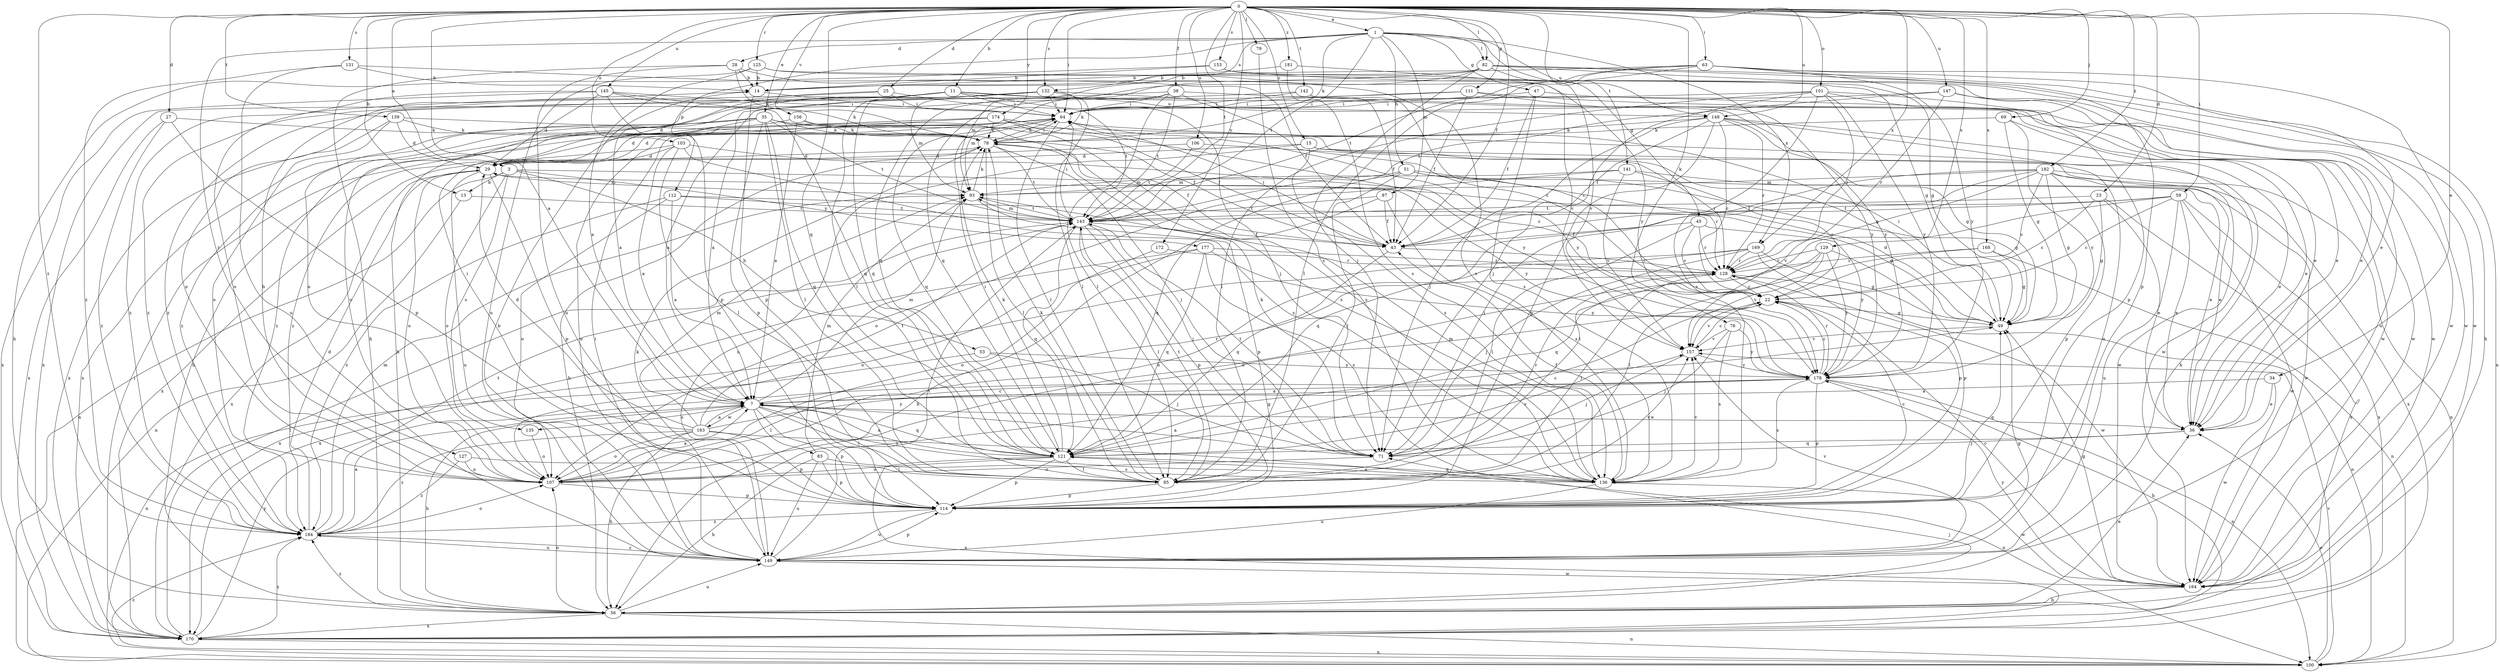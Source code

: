strict digraph  {
0;
1;
3;
7;
11;
13;
14;
15;
22;
23;
25;
27;
28;
29;
34;
35;
36;
38;
43;
45;
47;
49;
51;
53;
56;
59;
63;
64;
69;
71;
76;
78;
79;
82;
83;
85;
87;
93;
100;
101;
103;
106;
107;
111;
112;
114;
121;
125;
127;
128;
129;
131;
132;
135;
136;
139;
141;
142;
143;
145;
147;
148;
149;
153;
156;
157;
163;
164;
168;
169;
170;
172;
174;
177;
178;
181;
182;
184;
0 -> 1  [label=a];
0 -> 3  [label=a];
0 -> 7  [label=a];
0 -> 11  [label=b];
0 -> 13  [label=b];
0 -> 15  [label=c];
0 -> 23  [label=d];
0 -> 25  [label=d];
0 -> 27  [label=d];
0 -> 34  [label=e];
0 -> 35  [label=e];
0 -> 38  [label=f];
0 -> 43  [label=f];
0 -> 59  [label=i];
0 -> 63  [label=i];
0 -> 64  [label=i];
0 -> 69  [label=j];
0 -> 76  [label=k];
0 -> 79  [label=l];
0 -> 82  [label=l];
0 -> 101  [label=o];
0 -> 103  [label=o];
0 -> 106  [label=o];
0 -> 111  [label=p];
0 -> 121  [label=q];
0 -> 125  [label=r];
0 -> 129  [label=s];
0 -> 131  [label=s];
0 -> 132  [label=s];
0 -> 139  [label=t];
0 -> 141  [label=t];
0 -> 142  [label=t];
0 -> 143  [label=t];
0 -> 145  [label=u];
0 -> 147  [label=u];
0 -> 148  [label=u];
0 -> 153  [label=v];
0 -> 156  [label=v];
0 -> 168  [label=x];
0 -> 169  [label=x];
0 -> 172  [label=y];
0 -> 174  [label=y];
0 -> 181  [label=z];
0 -> 182  [label=z];
0 -> 184  [label=z];
1 -> 28  [label=d];
1 -> 45  [label=g];
1 -> 47  [label=g];
1 -> 51  [label=h];
1 -> 78  [label=k];
1 -> 82  [label=l];
1 -> 87  [label=m];
1 -> 112  [label=p];
1 -> 127  [label=r];
1 -> 132  [label=s];
1 -> 143  [label=t];
1 -> 148  [label=u];
1 -> 169  [label=x];
3 -> 13  [label=b];
3 -> 53  [label=h];
3 -> 100  [label=n];
3 -> 107  [label=o];
3 -> 135  [label=s];
3 -> 177  [label=y];
3 -> 178  [label=y];
7 -> 36  [label=e];
7 -> 56  [label=h];
7 -> 83  [label=l];
7 -> 85  [label=l];
7 -> 93  [label=m];
7 -> 114  [label=p];
7 -> 121  [label=q];
7 -> 128  [label=r];
7 -> 135  [label=s];
7 -> 136  [label=s];
7 -> 163  [label=w];
11 -> 29  [label=d];
11 -> 36  [label=e];
11 -> 64  [label=i];
11 -> 71  [label=j];
11 -> 85  [label=l];
11 -> 107  [label=o];
11 -> 121  [label=q];
11 -> 148  [label=u];
11 -> 184  [label=z];
13 -> 100  [label=n];
13 -> 143  [label=t];
14 -> 64  [label=i];
14 -> 114  [label=p];
15 -> 29  [label=d];
15 -> 36  [label=e];
15 -> 136  [label=s];
15 -> 149  [label=u];
15 -> 164  [label=w];
22 -> 49  [label=g];
22 -> 157  [label=v];
23 -> 22  [label=c];
23 -> 36  [label=e];
23 -> 49  [label=g];
23 -> 143  [label=t];
23 -> 170  [label=x];
25 -> 7  [label=a];
25 -> 64  [label=i];
25 -> 143  [label=t];
25 -> 184  [label=z];
27 -> 78  [label=k];
27 -> 114  [label=p];
27 -> 170  [label=x];
27 -> 184  [label=z];
28 -> 14  [label=b];
28 -> 56  [label=h];
28 -> 78  [label=k];
28 -> 136  [label=s];
28 -> 149  [label=u];
29 -> 93  [label=m];
29 -> 107  [label=o];
29 -> 114  [label=p];
29 -> 149  [label=u];
29 -> 170  [label=x];
34 -> 7  [label=a];
34 -> 36  [label=e];
34 -> 164  [label=w];
35 -> 29  [label=d];
35 -> 49  [label=g];
35 -> 78  [label=k];
35 -> 85  [label=l];
35 -> 107  [label=o];
35 -> 114  [label=p];
35 -> 121  [label=q];
35 -> 136  [label=s];
35 -> 143  [label=t];
35 -> 170  [label=x];
35 -> 184  [label=z];
36 -> 71  [label=j];
36 -> 121  [label=q];
38 -> 7  [label=a];
38 -> 22  [label=c];
38 -> 64  [label=i];
38 -> 85  [label=l];
38 -> 93  [label=m];
38 -> 143  [label=t];
38 -> 178  [label=y];
43 -> 64  [label=i];
43 -> 121  [label=q];
43 -> 128  [label=r];
45 -> 22  [label=c];
45 -> 43  [label=f];
45 -> 85  [label=l];
45 -> 128  [label=r];
45 -> 178  [label=y];
47 -> 43  [label=f];
47 -> 64  [label=i];
47 -> 136  [label=s];
47 -> 164  [label=w];
49 -> 29  [label=d];
49 -> 64  [label=i];
49 -> 157  [label=v];
51 -> 36  [label=e];
51 -> 49  [label=g];
51 -> 85  [label=l];
51 -> 93  [label=m];
51 -> 121  [label=q];
51 -> 128  [label=r];
53 -> 71  [label=j];
53 -> 100  [label=n];
53 -> 178  [label=y];
56 -> 36  [label=e];
56 -> 71  [label=j];
56 -> 100  [label=n];
56 -> 107  [label=o];
56 -> 149  [label=u];
56 -> 170  [label=x];
56 -> 184  [label=z];
59 -> 22  [label=c];
59 -> 36  [label=e];
59 -> 85  [label=l];
59 -> 121  [label=q];
59 -> 143  [label=t];
59 -> 149  [label=u];
59 -> 164  [label=w];
59 -> 170  [label=x];
63 -> 14  [label=b];
63 -> 36  [label=e];
63 -> 85  [label=l];
63 -> 114  [label=p];
63 -> 121  [label=q];
63 -> 143  [label=t];
63 -> 164  [label=w];
63 -> 178  [label=y];
64 -> 78  [label=k];
64 -> 85  [label=l];
64 -> 121  [label=q];
64 -> 149  [label=u];
64 -> 178  [label=y];
69 -> 36  [label=e];
69 -> 49  [label=g];
69 -> 78  [label=k];
69 -> 178  [label=y];
71 -> 7  [label=a];
71 -> 78  [label=k];
71 -> 107  [label=o];
71 -> 128  [label=r];
71 -> 143  [label=t];
76 -> 71  [label=j];
76 -> 136  [label=s];
76 -> 157  [label=v];
76 -> 178  [label=y];
78 -> 29  [label=d];
78 -> 43  [label=f];
78 -> 56  [label=h];
78 -> 64  [label=i];
78 -> 71  [label=j];
78 -> 85  [label=l];
78 -> 143  [label=t];
79 -> 136  [label=s];
82 -> 14  [label=b];
82 -> 56  [label=h];
82 -> 71  [label=j];
82 -> 93  [label=m];
82 -> 100  [label=n];
82 -> 121  [label=q];
82 -> 157  [label=v];
82 -> 164  [label=w];
83 -> 56  [label=h];
83 -> 93  [label=m];
83 -> 114  [label=p];
83 -> 136  [label=s];
83 -> 149  [label=u];
85 -> 78  [label=k];
85 -> 114  [label=p];
85 -> 143  [label=t];
85 -> 157  [label=v];
87 -> 43  [label=f];
87 -> 56  [label=h];
87 -> 136  [label=s];
87 -> 143  [label=t];
93 -> 78  [label=k];
93 -> 114  [label=p];
93 -> 143  [label=t];
100 -> 36  [label=e];
100 -> 157  [label=v];
100 -> 184  [label=z];
101 -> 64  [label=i];
101 -> 71  [label=j];
101 -> 85  [label=l];
101 -> 114  [label=p];
101 -> 128  [label=r];
101 -> 136  [label=s];
101 -> 149  [label=u];
101 -> 178  [label=y];
103 -> 7  [label=a];
103 -> 22  [label=c];
103 -> 29  [label=d];
103 -> 85  [label=l];
103 -> 136  [label=s];
103 -> 170  [label=x];
106 -> 29  [label=d];
106 -> 128  [label=r];
106 -> 143  [label=t];
107 -> 7  [label=a];
107 -> 14  [label=b];
107 -> 22  [label=c];
107 -> 49  [label=g];
107 -> 114  [label=p];
111 -> 7  [label=a];
111 -> 36  [label=e];
111 -> 43  [label=f];
111 -> 64  [label=i];
111 -> 164  [label=w];
112 -> 7  [label=a];
112 -> 49  [label=g];
112 -> 107  [label=o];
112 -> 143  [label=t];
112 -> 184  [label=z];
114 -> 22  [label=c];
114 -> 49  [label=g];
114 -> 149  [label=u];
114 -> 184  [label=z];
121 -> 7  [label=a];
121 -> 22  [label=c];
121 -> 64  [label=i];
121 -> 78  [label=k];
121 -> 85  [label=l];
121 -> 107  [label=o];
121 -> 114  [label=p];
121 -> 136  [label=s];
121 -> 157  [label=v];
121 -> 170  [label=x];
125 -> 7  [label=a];
125 -> 14  [label=b];
125 -> 49  [label=g];
125 -> 149  [label=u];
125 -> 164  [label=w];
127 -> 85  [label=l];
127 -> 107  [label=o];
127 -> 184  [label=z];
128 -> 22  [label=c];
128 -> 85  [label=l];
128 -> 100  [label=n];
128 -> 164  [label=w];
129 -> 85  [label=l];
129 -> 107  [label=o];
129 -> 114  [label=p];
129 -> 128  [label=r];
129 -> 157  [label=v];
129 -> 178  [label=y];
131 -> 14  [label=b];
131 -> 43  [label=f];
131 -> 149  [label=u];
131 -> 184  [label=z];
132 -> 56  [label=h];
132 -> 64  [label=i];
132 -> 78  [label=k];
132 -> 85  [label=l];
132 -> 93  [label=m];
132 -> 107  [label=o];
132 -> 178  [label=y];
132 -> 184  [label=z];
135 -> 107  [label=o];
136 -> 43  [label=f];
136 -> 93  [label=m];
136 -> 121  [label=q];
136 -> 149  [label=u];
136 -> 157  [label=v];
136 -> 164  [label=w];
139 -> 29  [label=d];
139 -> 43  [label=f];
139 -> 78  [label=k];
139 -> 107  [label=o];
139 -> 170  [label=x];
141 -> 22  [label=c];
141 -> 93  [label=m];
141 -> 107  [label=o];
141 -> 157  [label=v];
141 -> 164  [label=w];
142 -> 22  [label=c];
142 -> 43  [label=f];
142 -> 64  [label=i];
142 -> 170  [label=x];
143 -> 43  [label=f];
143 -> 64  [label=i];
143 -> 71  [label=j];
143 -> 85  [label=l];
143 -> 93  [label=m];
143 -> 114  [label=p];
143 -> 121  [label=q];
145 -> 29  [label=d];
145 -> 64  [label=i];
145 -> 78  [label=k];
145 -> 107  [label=o];
145 -> 114  [label=p];
145 -> 121  [label=q];
145 -> 170  [label=x];
147 -> 36  [label=e];
147 -> 64  [label=i];
147 -> 128  [label=r];
147 -> 143  [label=t];
147 -> 164  [label=w];
148 -> 22  [label=c];
148 -> 43  [label=f];
148 -> 49  [label=g];
148 -> 56  [label=h];
148 -> 71  [label=j];
148 -> 78  [label=k];
148 -> 114  [label=p];
148 -> 128  [label=r];
148 -> 149  [label=u];
149 -> 14  [label=b];
149 -> 49  [label=g];
149 -> 64  [label=i];
149 -> 78  [label=k];
149 -> 114  [label=p];
149 -> 143  [label=t];
149 -> 157  [label=v];
149 -> 164  [label=w];
149 -> 184  [label=z];
153 -> 14  [label=b];
153 -> 49  [label=g];
153 -> 56  [label=h];
153 -> 178  [label=y];
156 -> 7  [label=a];
156 -> 78  [label=k];
156 -> 164  [label=w];
156 -> 184  [label=z];
157 -> 22  [label=c];
157 -> 71  [label=j];
157 -> 178  [label=y];
163 -> 7  [label=a];
163 -> 29  [label=d];
163 -> 56  [label=h];
163 -> 64  [label=i];
163 -> 93  [label=m];
163 -> 100  [label=n];
163 -> 107  [label=o];
163 -> 114  [label=p];
163 -> 143  [label=t];
163 -> 178  [label=y];
163 -> 184  [label=z];
164 -> 22  [label=c];
164 -> 49  [label=g];
164 -> 56  [label=h];
164 -> 178  [label=y];
168 -> 49  [label=g];
168 -> 100  [label=n];
168 -> 121  [label=q];
168 -> 128  [label=r];
169 -> 49  [label=g];
169 -> 71  [label=j];
169 -> 107  [label=o];
169 -> 114  [label=p];
169 -> 128  [label=r];
169 -> 170  [label=x];
170 -> 64  [label=i];
170 -> 100  [label=n];
170 -> 143  [label=t];
170 -> 178  [label=y];
170 -> 184  [label=z];
172 -> 107  [label=o];
172 -> 128  [label=r];
174 -> 29  [label=d];
174 -> 43  [label=f];
174 -> 56  [label=h];
174 -> 78  [label=k];
174 -> 136  [label=s];
174 -> 178  [label=y];
174 -> 184  [label=z];
177 -> 107  [label=o];
177 -> 121  [label=q];
177 -> 128  [label=r];
177 -> 136  [label=s];
177 -> 170  [label=x];
177 -> 178  [label=y];
178 -> 7  [label=a];
178 -> 22  [label=c];
178 -> 56  [label=h];
178 -> 100  [label=n];
178 -> 114  [label=p];
178 -> 128  [label=r];
178 -> 136  [label=s];
181 -> 14  [label=b];
181 -> 136  [label=s];
181 -> 157  [label=v];
182 -> 22  [label=c];
182 -> 36  [label=e];
182 -> 43  [label=f];
182 -> 49  [label=g];
182 -> 71  [label=j];
182 -> 93  [label=m];
182 -> 100  [label=n];
182 -> 114  [label=p];
182 -> 157  [label=v];
182 -> 170  [label=x];
184 -> 7  [label=a];
184 -> 29  [label=d];
184 -> 93  [label=m];
184 -> 107  [label=o];
184 -> 143  [label=t];
184 -> 149  [label=u];
}
